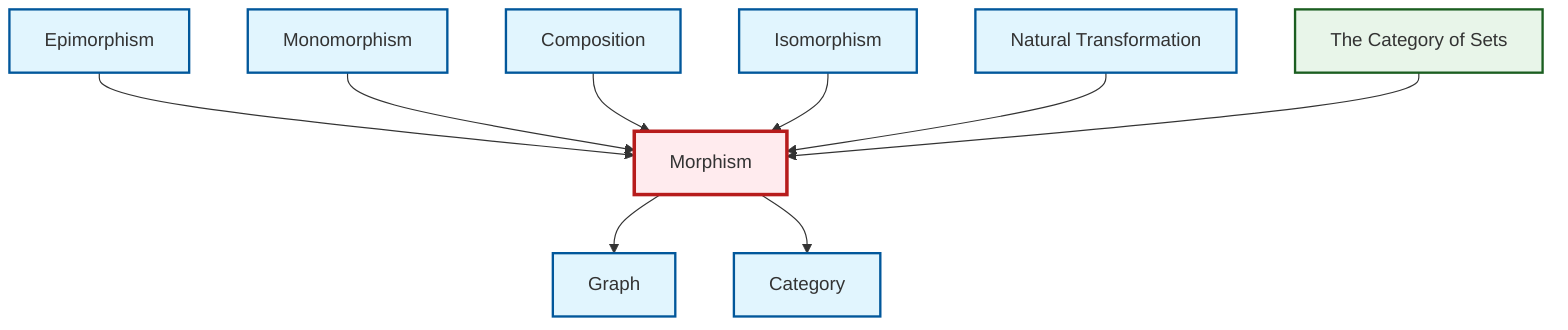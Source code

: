 graph TD
    classDef definition fill:#e1f5fe,stroke:#01579b,stroke-width:2px
    classDef theorem fill:#f3e5f5,stroke:#4a148c,stroke-width:2px
    classDef axiom fill:#fff3e0,stroke:#e65100,stroke-width:2px
    classDef example fill:#e8f5e9,stroke:#1b5e20,stroke-width:2px
    classDef current fill:#ffebee,stroke:#b71c1c,stroke-width:3px
    def-natural-transformation["Natural Transformation"]:::definition
    def-composition["Composition"]:::definition
    def-monomorphism["Monomorphism"]:::definition
    def-epimorphism["Epimorphism"]:::definition
    def-morphism["Morphism"]:::definition
    def-category["Category"]:::definition
    def-graph["Graph"]:::definition
    ex-set-category["The Category of Sets"]:::example
    def-isomorphism["Isomorphism"]:::definition
    def-epimorphism --> def-morphism
    def-monomorphism --> def-morphism
    def-composition --> def-morphism
    def-morphism --> def-graph
    def-morphism --> def-category
    def-isomorphism --> def-morphism
    def-natural-transformation --> def-morphism
    ex-set-category --> def-morphism
    class def-morphism current
